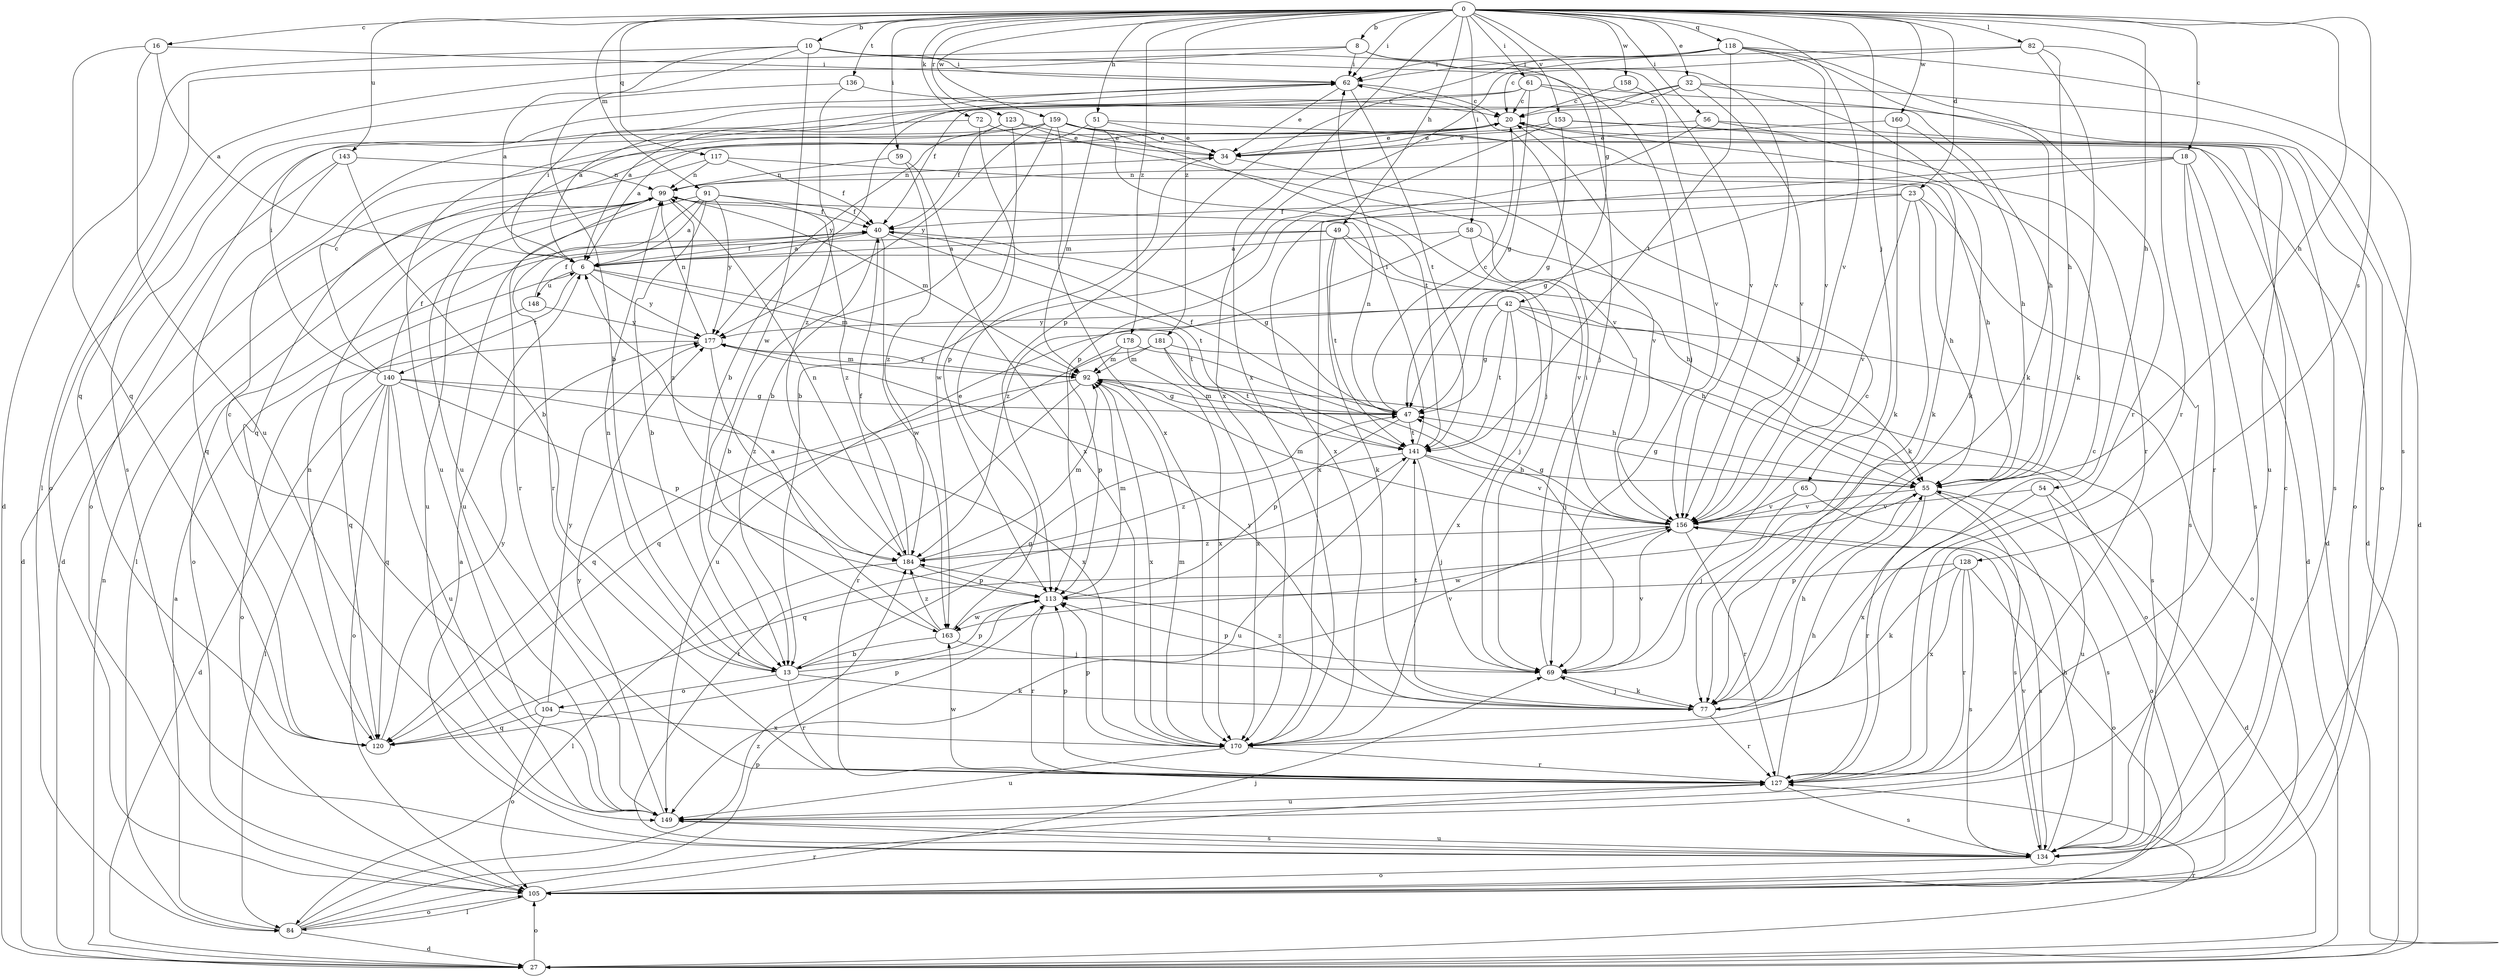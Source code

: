 strict digraph  {
0;
6;
8;
10;
13;
16;
18;
20;
23;
27;
32;
34;
40;
42;
47;
49;
51;
54;
55;
56;
58;
59;
61;
62;
65;
69;
72;
77;
82;
84;
91;
92;
99;
104;
105;
113;
117;
118;
120;
123;
127;
128;
134;
136;
140;
141;
143;
148;
149;
153;
156;
158;
159;
160;
163;
170;
177;
178;
181;
184;
0 -> 8  [label=b];
0 -> 10  [label=b];
0 -> 16  [label=c];
0 -> 18  [label=c];
0 -> 23  [label=d];
0 -> 32  [label=e];
0 -> 42  [label=g];
0 -> 49  [label=h];
0 -> 51  [label=h];
0 -> 54  [label=h];
0 -> 55  [label=h];
0 -> 56  [label=i];
0 -> 58  [label=i];
0 -> 59  [label=i];
0 -> 61  [label=i];
0 -> 62  [label=i];
0 -> 65  [label=j];
0 -> 72  [label=k];
0 -> 82  [label=l];
0 -> 91  [label=m];
0 -> 117  [label=q];
0 -> 118  [label=q];
0 -> 123  [label=r];
0 -> 128  [label=s];
0 -> 136  [label=t];
0 -> 143  [label=u];
0 -> 153  [label=v];
0 -> 156  [label=v];
0 -> 158  [label=w];
0 -> 159  [label=w];
0 -> 160  [label=w];
0 -> 170  [label=x];
0 -> 178  [label=z];
0 -> 181  [label=z];
6 -> 40  [label=f];
6 -> 62  [label=i];
6 -> 92  [label=m];
6 -> 140  [label=t];
6 -> 141  [label=t];
6 -> 148  [label=u];
6 -> 177  [label=y];
8 -> 62  [label=i];
8 -> 69  [label=j];
8 -> 84  [label=l];
8 -> 120  [label=q];
8 -> 156  [label=v];
10 -> 6  [label=a];
10 -> 13  [label=b];
10 -> 27  [label=d];
10 -> 62  [label=i];
10 -> 69  [label=j];
10 -> 156  [label=v];
10 -> 163  [label=w];
13 -> 47  [label=g];
13 -> 77  [label=k];
13 -> 99  [label=n];
13 -> 104  [label=o];
13 -> 113  [label=p];
13 -> 127  [label=r];
13 -> 156  [label=v];
16 -> 6  [label=a];
16 -> 62  [label=i];
16 -> 120  [label=q];
16 -> 149  [label=u];
18 -> 27  [label=d];
18 -> 47  [label=g];
18 -> 99  [label=n];
18 -> 127  [label=r];
18 -> 134  [label=s];
18 -> 170  [label=x];
20 -> 34  [label=e];
20 -> 77  [label=k];
20 -> 120  [label=q];
23 -> 40  [label=f];
23 -> 55  [label=h];
23 -> 77  [label=k];
23 -> 134  [label=s];
23 -> 156  [label=v];
23 -> 170  [label=x];
27 -> 99  [label=n];
27 -> 105  [label=o];
27 -> 127  [label=r];
32 -> 6  [label=a];
32 -> 20  [label=c];
32 -> 27  [label=d];
32 -> 40  [label=f];
32 -> 77  [label=k];
32 -> 156  [label=v];
34 -> 99  [label=n];
34 -> 156  [label=v];
40 -> 6  [label=a];
40 -> 13  [label=b];
40 -> 47  [label=g];
40 -> 141  [label=t];
40 -> 163  [label=w];
42 -> 47  [label=g];
42 -> 55  [label=h];
42 -> 105  [label=o];
42 -> 134  [label=s];
42 -> 141  [label=t];
42 -> 149  [label=u];
42 -> 170  [label=x];
42 -> 177  [label=y];
47 -> 20  [label=c];
47 -> 40  [label=f];
47 -> 92  [label=m];
47 -> 99  [label=n];
47 -> 113  [label=p];
47 -> 141  [label=t];
49 -> 6  [label=a];
49 -> 55  [label=h];
49 -> 69  [label=j];
49 -> 77  [label=k];
49 -> 105  [label=o];
49 -> 141  [label=t];
51 -> 6  [label=a];
51 -> 27  [label=d];
51 -> 34  [label=e];
51 -> 92  [label=m];
54 -> 27  [label=d];
54 -> 149  [label=u];
54 -> 156  [label=v];
54 -> 170  [label=x];
55 -> 47  [label=g];
55 -> 105  [label=o];
55 -> 120  [label=q];
55 -> 127  [label=r];
55 -> 134  [label=s];
55 -> 156  [label=v];
56 -> 34  [label=e];
56 -> 105  [label=o];
56 -> 113  [label=p];
56 -> 127  [label=r];
58 -> 6  [label=a];
58 -> 55  [label=h];
58 -> 156  [label=v];
58 -> 184  [label=z];
59 -> 99  [label=n];
59 -> 170  [label=x];
59 -> 184  [label=z];
61 -> 6  [label=a];
61 -> 13  [label=b];
61 -> 20  [label=c];
61 -> 47  [label=g];
61 -> 55  [label=h];
61 -> 105  [label=o];
62 -> 20  [label=c];
62 -> 34  [label=e];
62 -> 134  [label=s];
62 -> 141  [label=t];
65 -> 69  [label=j];
65 -> 134  [label=s];
65 -> 156  [label=v];
69 -> 20  [label=c];
69 -> 62  [label=i];
69 -> 77  [label=k];
69 -> 113  [label=p];
69 -> 156  [label=v];
72 -> 34  [label=e];
72 -> 113  [label=p];
72 -> 149  [label=u];
77 -> 55  [label=h];
77 -> 69  [label=j];
77 -> 127  [label=r];
77 -> 141  [label=t];
77 -> 177  [label=y];
77 -> 184  [label=z];
82 -> 20  [label=c];
82 -> 55  [label=h];
82 -> 62  [label=i];
82 -> 77  [label=k];
82 -> 127  [label=r];
84 -> 6  [label=a];
84 -> 27  [label=d];
84 -> 105  [label=o];
84 -> 113  [label=p];
84 -> 127  [label=r];
84 -> 184  [label=z];
91 -> 6  [label=a];
91 -> 13  [label=b];
91 -> 40  [label=f];
91 -> 127  [label=r];
91 -> 149  [label=u];
91 -> 177  [label=y];
91 -> 184  [label=z];
92 -> 47  [label=g];
92 -> 55  [label=h];
92 -> 120  [label=q];
92 -> 127  [label=r];
92 -> 170  [label=x];
92 -> 177  [label=y];
99 -> 40  [label=f];
99 -> 84  [label=l];
99 -> 92  [label=m];
99 -> 127  [label=r];
99 -> 149  [label=u];
99 -> 184  [label=z];
104 -> 20  [label=c];
104 -> 105  [label=o];
104 -> 120  [label=q];
104 -> 170  [label=x];
104 -> 177  [label=y];
105 -> 69  [label=j];
105 -> 84  [label=l];
113 -> 92  [label=m];
113 -> 127  [label=r];
113 -> 163  [label=w];
117 -> 27  [label=d];
117 -> 40  [label=f];
117 -> 55  [label=h];
117 -> 99  [label=n];
118 -> 62  [label=i];
118 -> 77  [label=k];
118 -> 113  [label=p];
118 -> 127  [label=r];
118 -> 134  [label=s];
118 -> 141  [label=t];
118 -> 156  [label=v];
118 -> 170  [label=x];
120 -> 99  [label=n];
120 -> 113  [label=p];
120 -> 177  [label=y];
123 -> 34  [label=e];
123 -> 40  [label=f];
123 -> 156  [label=v];
123 -> 163  [label=w];
123 -> 177  [label=y];
127 -> 20  [label=c];
127 -> 55  [label=h];
127 -> 113  [label=p];
127 -> 134  [label=s];
127 -> 149  [label=u];
127 -> 163  [label=w];
128 -> 77  [label=k];
128 -> 105  [label=o];
128 -> 113  [label=p];
128 -> 127  [label=r];
128 -> 134  [label=s];
128 -> 170  [label=x];
134 -> 6  [label=a];
134 -> 20  [label=c];
134 -> 55  [label=h];
134 -> 105  [label=o];
134 -> 141  [label=t];
134 -> 149  [label=u];
134 -> 156  [label=v];
136 -> 20  [label=c];
136 -> 105  [label=o];
136 -> 184  [label=z];
140 -> 20  [label=c];
140 -> 27  [label=d];
140 -> 40  [label=f];
140 -> 47  [label=g];
140 -> 62  [label=i];
140 -> 84  [label=l];
140 -> 105  [label=o];
140 -> 113  [label=p];
140 -> 120  [label=q];
140 -> 149  [label=u];
140 -> 170  [label=x];
141 -> 55  [label=h];
141 -> 62  [label=i];
141 -> 69  [label=j];
141 -> 149  [label=u];
141 -> 156  [label=v];
141 -> 184  [label=z];
143 -> 13  [label=b];
143 -> 27  [label=d];
143 -> 99  [label=n];
143 -> 120  [label=q];
148 -> 40  [label=f];
148 -> 120  [label=q];
148 -> 177  [label=y];
149 -> 134  [label=s];
149 -> 177  [label=y];
153 -> 13  [label=b];
153 -> 34  [label=e];
153 -> 47  [label=g];
153 -> 134  [label=s];
153 -> 149  [label=u];
156 -> 47  [label=g];
156 -> 92  [label=m];
156 -> 127  [label=r];
156 -> 134  [label=s];
156 -> 163  [label=w];
156 -> 184  [label=z];
158 -> 20  [label=c];
158 -> 156  [label=v];
159 -> 13  [label=b];
159 -> 27  [label=d];
159 -> 34  [label=e];
159 -> 69  [label=j];
159 -> 105  [label=o];
159 -> 141  [label=t];
159 -> 149  [label=u];
159 -> 170  [label=x];
159 -> 177  [label=y];
160 -> 34  [label=e];
160 -> 55  [label=h];
160 -> 77  [label=k];
163 -> 6  [label=a];
163 -> 13  [label=b];
163 -> 34  [label=e];
163 -> 69  [label=j];
163 -> 184  [label=z];
170 -> 92  [label=m];
170 -> 113  [label=p];
170 -> 127  [label=r];
170 -> 149  [label=u];
177 -> 92  [label=m];
177 -> 99  [label=n];
177 -> 105  [label=o];
177 -> 184  [label=z];
178 -> 69  [label=j];
178 -> 92  [label=m];
178 -> 113  [label=p];
178 -> 170  [label=x];
181 -> 92  [label=m];
181 -> 105  [label=o];
181 -> 120  [label=q];
181 -> 141  [label=t];
181 -> 170  [label=x];
184 -> 40  [label=f];
184 -> 84  [label=l];
184 -> 92  [label=m];
184 -> 99  [label=n];
184 -> 113  [label=p];
}
